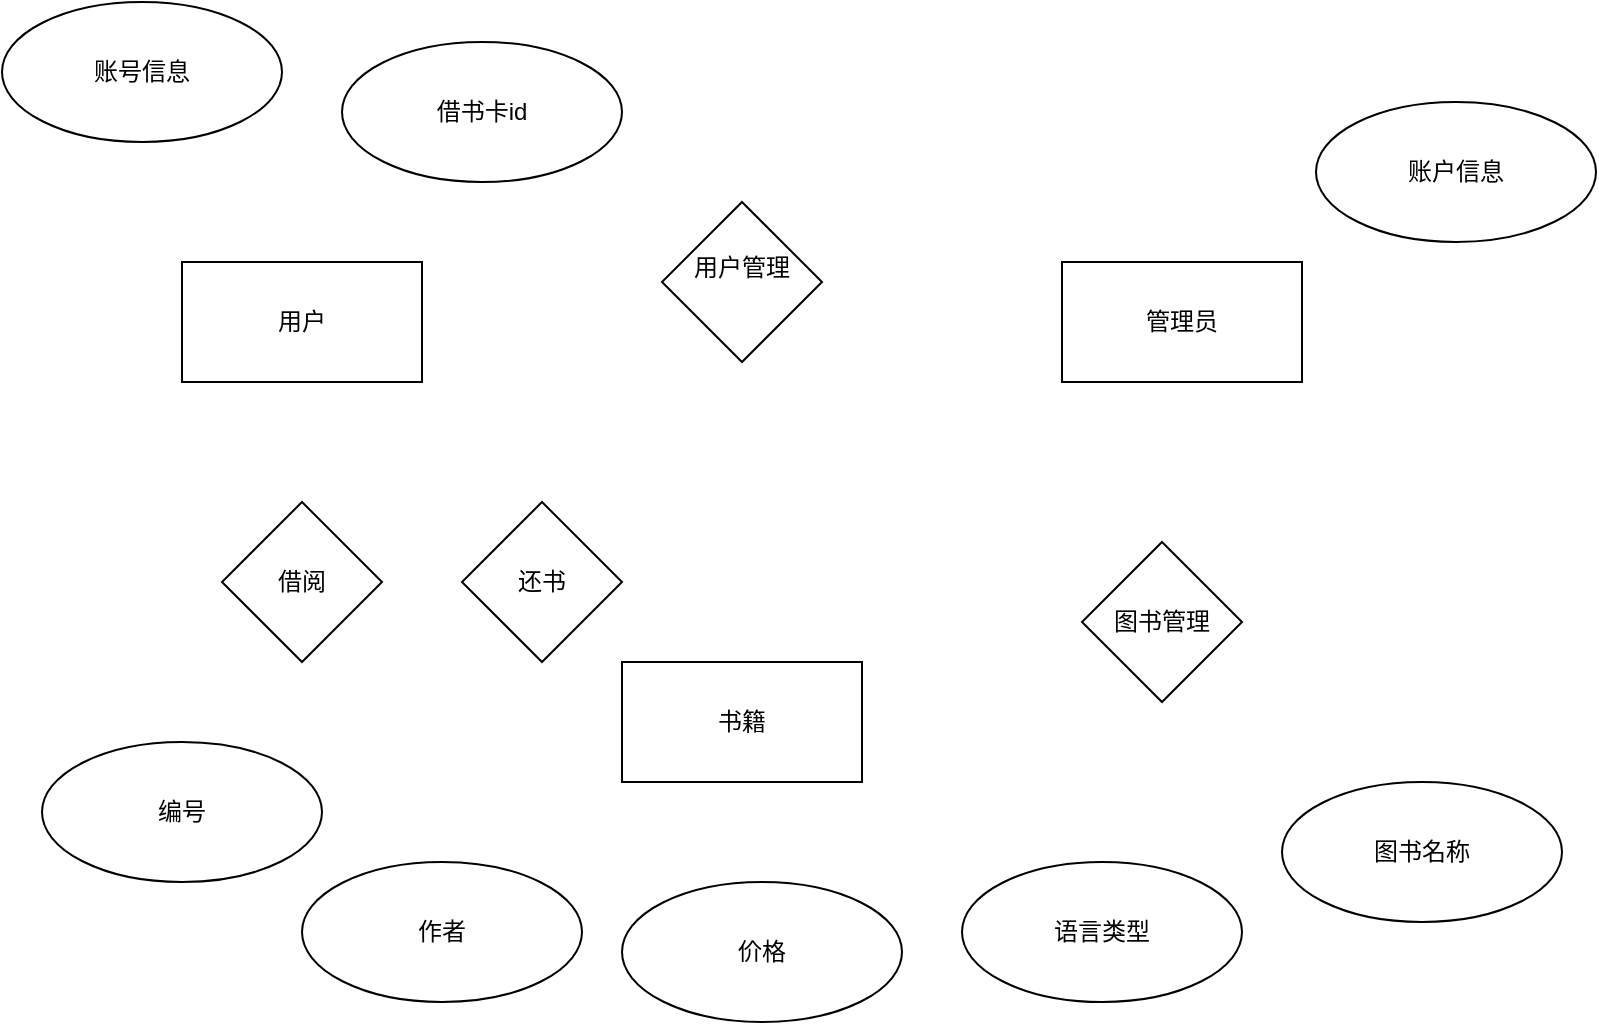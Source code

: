 <mxfile version="24.6.4" type="github">
  <diagram name="第 1 页" id="B0zBH3N_toymizAEEGmr">
    <mxGraphModel dx="1290" dy="534" grid="1" gridSize="10" guides="1" tooltips="1" connect="1" arrows="1" fold="1" page="1" pageScale="1" pageWidth="827" pageHeight="1169" math="0" shadow="0">
      <root>
        <mxCell id="0" />
        <mxCell id="1" parent="0" />
        <mxCell id="hj6OEBDG58ZseiKjt-y--1" value="用户" style="rounded=0;whiteSpace=wrap;html=1;" vertex="1" parent="1">
          <mxGeometry x="120" y="160" width="120" height="60" as="geometry" />
        </mxCell>
        <mxCell id="hj6OEBDG58ZseiKjt-y--2" value="管理员" style="rounded=0;whiteSpace=wrap;html=1;" vertex="1" parent="1">
          <mxGeometry x="560" y="160" width="120" height="60" as="geometry" />
        </mxCell>
        <mxCell id="hj6OEBDG58ZseiKjt-y--3" value="书籍" style="rounded=0;whiteSpace=wrap;html=1;" vertex="1" parent="1">
          <mxGeometry x="340" y="360" width="120" height="60" as="geometry" />
        </mxCell>
        <mxCell id="hj6OEBDG58ZseiKjt-y--5" value="账号信息" style="ellipse;whiteSpace=wrap;html=1;" vertex="1" parent="1">
          <mxGeometry x="30" y="30" width="140" height="70" as="geometry" />
        </mxCell>
        <mxCell id="hj6OEBDG58ZseiKjt-y--6" value="借阅" style="rhombus;whiteSpace=wrap;html=1;" vertex="1" parent="1">
          <mxGeometry x="140" y="280" width="80" height="80" as="geometry" />
        </mxCell>
        <mxCell id="hj6OEBDG58ZseiKjt-y--7" value="用户管理&lt;div&gt;&lt;br&gt;&lt;/div&gt;" style="rhombus;whiteSpace=wrap;html=1;" vertex="1" parent="1">
          <mxGeometry x="360" y="130" width="80" height="80" as="geometry" />
        </mxCell>
        <mxCell id="hj6OEBDG58ZseiKjt-y--8" value="图书管理" style="rhombus;whiteSpace=wrap;html=1;" vertex="1" parent="1">
          <mxGeometry x="570" y="300" width="80" height="80" as="geometry" />
        </mxCell>
        <mxCell id="hj6OEBDG58ZseiKjt-y--10" value="作者" style="ellipse;whiteSpace=wrap;html=1;" vertex="1" parent="1">
          <mxGeometry x="180" y="460" width="140" height="70" as="geometry" />
        </mxCell>
        <mxCell id="hj6OEBDG58ZseiKjt-y--11" value="价格" style="ellipse;whiteSpace=wrap;html=1;" vertex="1" parent="1">
          <mxGeometry x="340" y="470" width="140" height="70" as="geometry" />
        </mxCell>
        <mxCell id="hj6OEBDG58ZseiKjt-y--12" value="借书卡id" style="ellipse;whiteSpace=wrap;html=1;" vertex="1" parent="1">
          <mxGeometry x="200" y="50" width="140" height="70" as="geometry" />
        </mxCell>
        <mxCell id="hj6OEBDG58ZseiKjt-y--13" value="语言类型" style="ellipse;whiteSpace=wrap;html=1;" vertex="1" parent="1">
          <mxGeometry x="510" y="460" width="140" height="70" as="geometry" />
        </mxCell>
        <mxCell id="hj6OEBDG58ZseiKjt-y--14" value="编号" style="ellipse;whiteSpace=wrap;html=1;" vertex="1" parent="1">
          <mxGeometry x="50" y="400" width="140" height="70" as="geometry" />
        </mxCell>
        <mxCell id="hj6OEBDG58ZseiKjt-y--16" value="图书名称" style="ellipse;whiteSpace=wrap;html=1;" vertex="1" parent="1">
          <mxGeometry x="670" y="420" width="140" height="70" as="geometry" />
        </mxCell>
        <mxCell id="hj6OEBDG58ZseiKjt-y--17" value="账户信息" style="ellipse;whiteSpace=wrap;html=1;" vertex="1" parent="1">
          <mxGeometry x="687" y="80" width="140" height="70" as="geometry" />
        </mxCell>
        <mxCell id="hj6OEBDG58ZseiKjt-y--18" value="还书" style="rhombus;whiteSpace=wrap;html=1;" vertex="1" parent="1">
          <mxGeometry x="260" y="280" width="80" height="80" as="geometry" />
        </mxCell>
      </root>
    </mxGraphModel>
  </diagram>
</mxfile>
